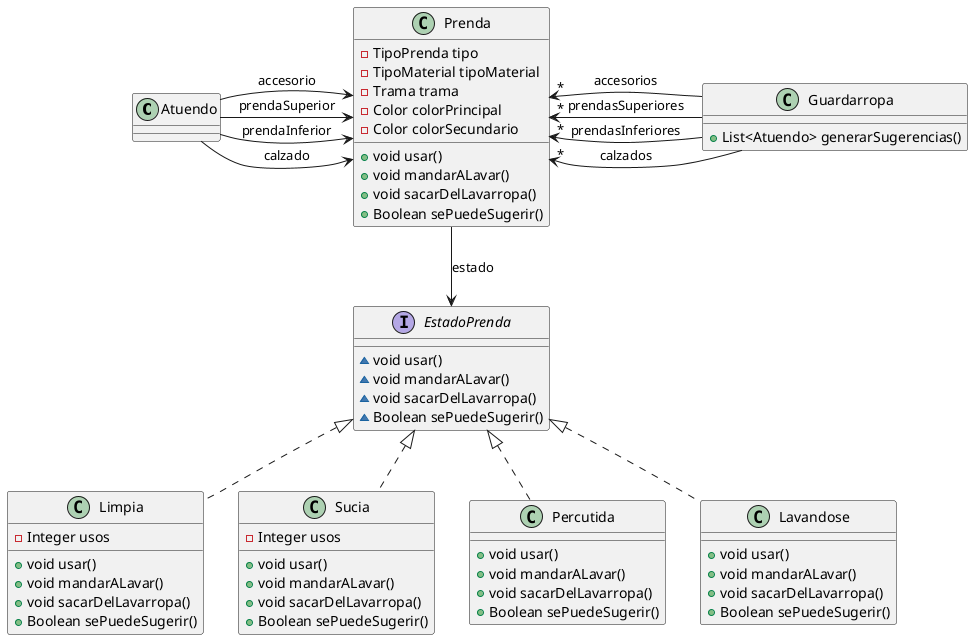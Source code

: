 @startuml
class Atuendo {
}

class Guardarropa {
+ List<Atuendo> generarSugerencias()
}

interface EstadoPrenda {
~ void usar()
~ void mandarALavar()
~ void sacarDelLavarropa()
~ Boolean sePuedeSugerir()
}

class Limpia{
- Integer usos
+ void usar()
+ void mandarALavar()
+ void sacarDelLavarropa()
+ Boolean sePuedeSugerir()
}

class Sucia{
- Integer usos
+ void usar()
+ void mandarALavar()
+ void sacarDelLavarropa()
+ Boolean sePuedeSugerir()
}

class Percutida{
+ void usar()
+ void mandarALavar()
+ void sacarDelLavarropa()
+ Boolean sePuedeSugerir()
}

class Lavandose{
+ void usar()
+ void mandarALavar()
+ void sacarDelLavarropa()
+ Boolean sePuedeSugerir()
}

class Prenda {
- TipoPrenda tipo
- TipoMaterial tipoMaterial
- Trama trama
- Color colorPrincipal
- Color colorSecundario
+ void usar()
+ void mandarALavar()
+ void sacarDelLavarropa()
+ Boolean sePuedeSugerir()
}

Prenda <-left- Atuendo : prendaSuperior
Prenda <-left- Atuendo : prendaInferior
Prenda <-left- Atuendo : calzado
Prenda <-left- Atuendo : accesorio

Prenda "*" <-right- Guardarropa : prendasSuperiores
Prenda "*" <-- Guardarropa : prendasInferiores
Prenda "*" <-- Guardarropa : calzados
Prenda "*" <-- Guardarropa : accesorios

EstadoPrenda <-up- Prenda : estado

EstadoPrenda <|.. Limpia
EstadoPrenda <|.. Sucia
EstadoPrenda <|.. Percutida
EstadoPrenda <|.. Lavandose
@enduml
